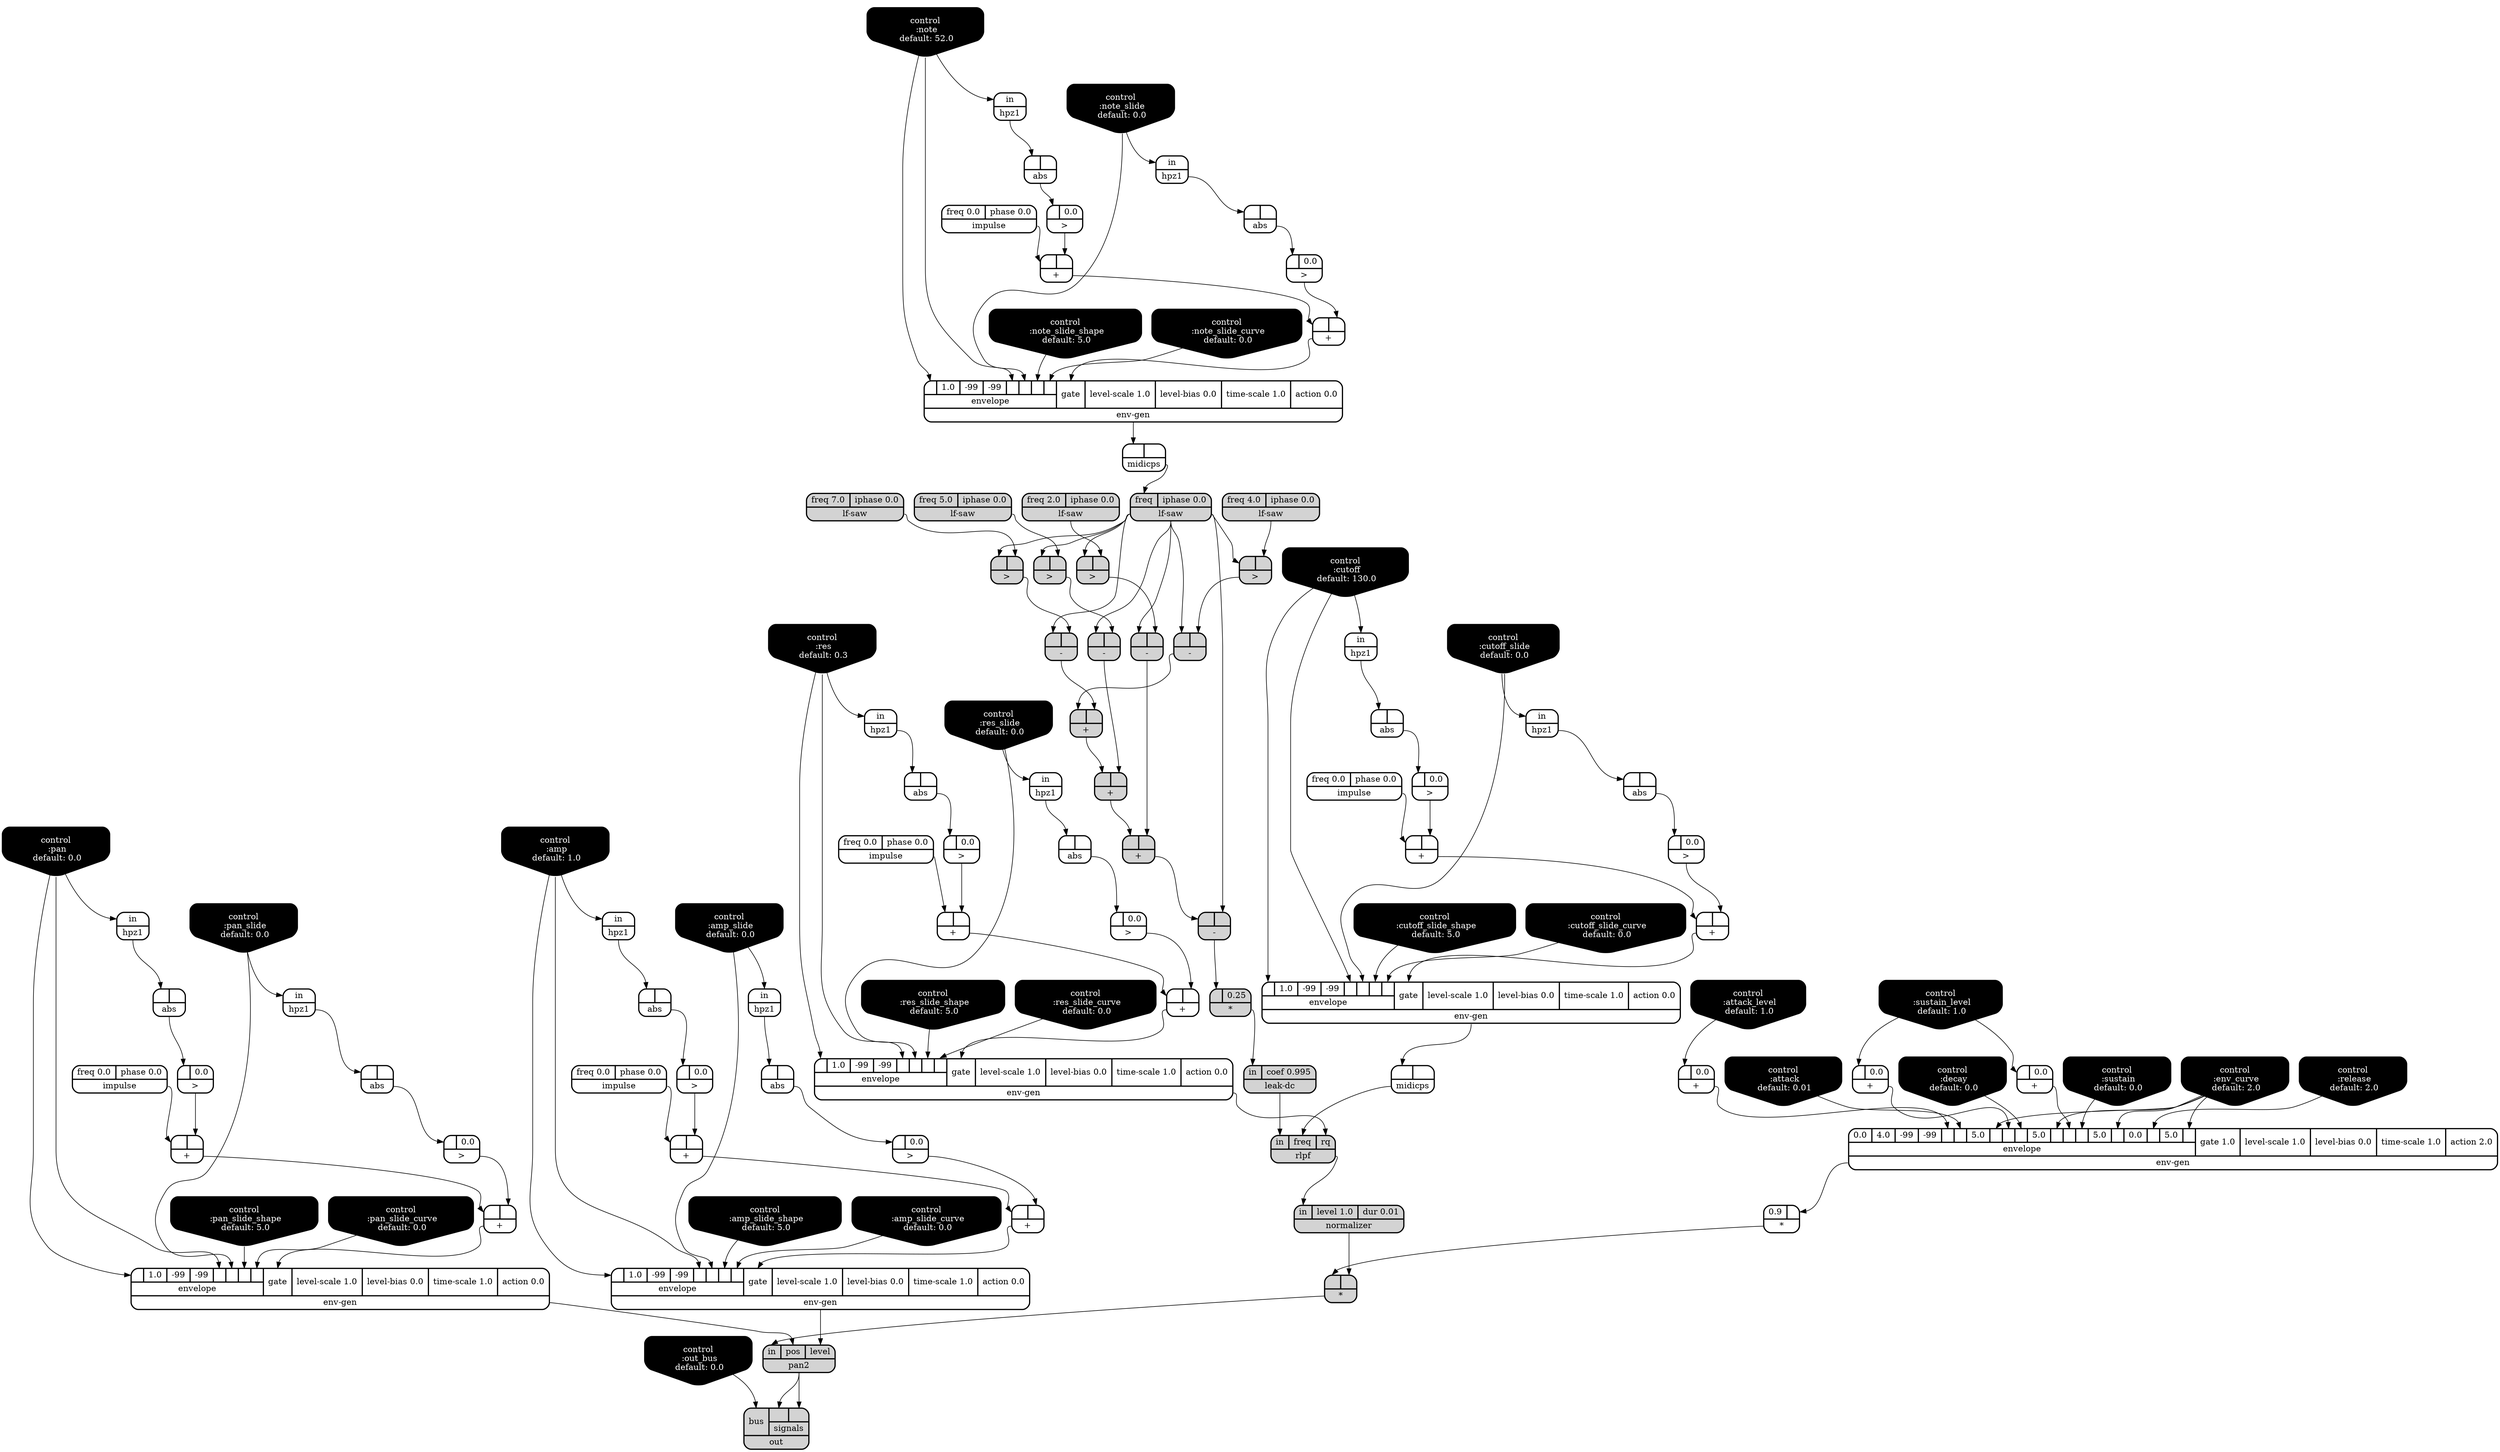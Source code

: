 digraph synthdef {
32 [label = "{{ <a> 0.9|<b> } |<__UG_NAME__>* }" style="bold, rounded" shape=record rankdir=LR];
61 [label = "{{ <a> |<b> 0.25} |<__UG_NAME__>* }" style="filled, bold, rounded"  shape=record rankdir=LR];
86 [label = "{{ <a> |<b> } |<__UG_NAME__>* }" style="filled, bold, rounded"  shape=record rankdir=LR];
28 [label = "{{ <a> |<b> 0.0} |<__UG_NAME__>+ }" style="bold, rounded" shape=record rankdir=LR];
29 [label = "{{ <a> |<b> 0.0} |<__UG_NAME__>+ }" style="bold, rounded" shape=record rankdir=LR];
30 [label = "{{ <a> |<b> 0.0} |<__UG_NAME__>+ }" style="bold, rounded" shape=record rankdir=LR];
37 [label = "{{ <a> |<b> } |<__UG_NAME__>+ }" style="bold, rounded" shape=record rankdir=LR];
41 [label = "{{ <a> |<b> } |<__UG_NAME__>+ }" style="bold, rounded" shape=record rankdir=LR];
51 [label = "{{ <a> |<b> } |<__UG_NAME__>+ }" style="filled, bold, rounded"  shape=record rankdir=LR];
55 [label = "{{ <a> |<b> } |<__UG_NAME__>+ }" style="filled, bold, rounded"  shape=record rankdir=LR];
59 [label = "{{ <a> |<b> } |<__UG_NAME__>+ }" style="filled, bold, rounded"  shape=record rankdir=LR];
67 [label = "{{ <a> |<b> } |<__UG_NAME__>+ }" style="bold, rounded" shape=record rankdir=LR];
71 [label = "{{ <a> |<b> } |<__UG_NAME__>+ }" style="bold, rounded" shape=record rankdir=LR];
78 [label = "{{ <a> |<b> } |<__UG_NAME__>+ }" style="bold, rounded" shape=record rankdir=LR];
82 [label = "{{ <a> |<b> } |<__UG_NAME__>+ }" style="bold, rounded" shape=record rankdir=LR];
93 [label = "{{ <a> |<b> } |<__UG_NAME__>+ }" style="bold, rounded" shape=record rankdir=LR];
97 [label = "{{ <a> |<b> } |<__UG_NAME__>+ }" style="bold, rounded" shape=record rankdir=LR];
104 [label = "{{ <a> |<b> } |<__UG_NAME__>+ }" style="bold, rounded" shape=record rankdir=LR];
105 [label = "{{ <a> |<b> } |<__UG_NAME__>+ }" style="bold, rounded" shape=record rankdir=LR];
47 [label = "{{ <a> |<b> } |<__UG_NAME__>- }" style="filled, bold, rounded"  shape=record rankdir=LR];
50 [label = "{{ <a> |<b> } |<__UG_NAME__>- }" style="filled, bold, rounded"  shape=record rankdir=LR];
54 [label = "{{ <a> |<b> } |<__UG_NAME__>- }" style="filled, bold, rounded"  shape=record rankdir=LR];
58 [label = "{{ <a> |<b> } |<__UG_NAME__>- }" style="filled, bold, rounded"  shape=record rankdir=LR];
60 [label = "{{ <a> |<b> } |<__UG_NAME__>- }" style="filled, bold, rounded"  shape=record rankdir=LR];
36 [label = "{{ <a> |<b> 0.0} |<__UG_NAME__>\> }" style="bold, rounded" shape=record rankdir=LR];
40 [label = "{{ <a> |<b> 0.0} |<__UG_NAME__>\> }" style="bold, rounded" shape=record rankdir=LR];
46 [label = "{{ <a> |<b> } |<__UG_NAME__>\> }" style="filled, bold, rounded"  shape=record rankdir=LR];
49 [label = "{{ <a> |<b> } |<__UG_NAME__>\> }" style="filled, bold, rounded"  shape=record rankdir=LR];
53 [label = "{{ <a> |<b> } |<__UG_NAME__>\> }" style="filled, bold, rounded"  shape=record rankdir=LR];
57 [label = "{{ <a> |<b> } |<__UG_NAME__>\> }" style="filled, bold, rounded"  shape=record rankdir=LR];
66 [label = "{{ <a> |<b> 0.0} |<__UG_NAME__>\> }" style="bold, rounded" shape=record rankdir=LR];
70 [label = "{{ <a> |<b> 0.0} |<__UG_NAME__>\> }" style="bold, rounded" shape=record rankdir=LR];
77 [label = "{{ <a> |<b> 0.0} |<__UG_NAME__>\> }" style="bold, rounded" shape=record rankdir=LR];
81 [label = "{{ <a> |<b> 0.0} |<__UG_NAME__>\> }" style="bold, rounded" shape=record rankdir=LR];
92 [label = "{{ <a> |<b> 0.0} |<__UG_NAME__>\> }" style="bold, rounded" shape=record rankdir=LR];
96 [label = "{{ <a> |<b> 0.0} |<__UG_NAME__>\> }" style="bold, rounded" shape=record rankdir=LR];
99 [label = "{{ <a> |<b> 0.0} |<__UG_NAME__>\> }" style="bold, rounded" shape=record rankdir=LR];
103 [label = "{{ <a> |<b> 0.0} |<__UG_NAME__>\> }" style="bold, rounded" shape=record rankdir=LR];
35 [label = "{{ <a> |<b> } |<__UG_NAME__>abs }" style="bold, rounded" shape=record rankdir=LR];
39 [label = "{{ <a> |<b> } |<__UG_NAME__>abs }" style="bold, rounded" shape=record rankdir=LR];
65 [label = "{{ <a> |<b> } |<__UG_NAME__>abs }" style="bold, rounded" shape=record rankdir=LR];
69 [label = "{{ <a> |<b> } |<__UG_NAME__>abs }" style="bold, rounded" shape=record rankdir=LR];
76 [label = "{{ <a> |<b> } |<__UG_NAME__>abs }" style="bold, rounded" shape=record rankdir=LR];
80 [label = "{{ <a> |<b> } |<__UG_NAME__>abs }" style="bold, rounded" shape=record rankdir=LR];
88 [label = "{{ <a> |<b> } |<__UG_NAME__>abs }" style="bold, rounded" shape=record rankdir=LR];
91 [label = "{{ <a> |<b> } |<__UG_NAME__>abs }" style="bold, rounded" shape=record rankdir=LR];
95 [label = "{{ <a> |<b> } |<__UG_NAME__>abs }" style="bold, rounded" shape=record rankdir=LR];
102 [label = "{{ <a> |<b> } |<__UG_NAME__>abs }" style="bold, rounded" shape=record rankdir=LR];
0 [label = "control
 :note
 default: 52.0" shape=invhouse style="rounded, filled, bold" fillcolor=black fontcolor=white ]; 
1 [label = "control
 :note_slide
 default: 0.0" shape=invhouse style="rounded, filled, bold" fillcolor=black fontcolor=white ]; 
2 [label = "control
 :note_slide_shape
 default: 5.0" shape=invhouse style="rounded, filled, bold" fillcolor=black fontcolor=white ]; 
3 [label = "control
 :note_slide_curve
 default: 0.0" shape=invhouse style="rounded, filled, bold" fillcolor=black fontcolor=white ]; 
4 [label = "control
 :amp
 default: 1.0" shape=invhouse style="rounded, filled, bold" fillcolor=black fontcolor=white ]; 
5 [label = "control
 :amp_slide
 default: 0.0" shape=invhouse style="rounded, filled, bold" fillcolor=black fontcolor=white ]; 
6 [label = "control
 :amp_slide_shape
 default: 5.0" shape=invhouse style="rounded, filled, bold" fillcolor=black fontcolor=white ]; 
7 [label = "control
 :amp_slide_curve
 default: 0.0" shape=invhouse style="rounded, filled, bold" fillcolor=black fontcolor=white ]; 
8 [label = "control
 :pan
 default: 0.0" shape=invhouse style="rounded, filled, bold" fillcolor=black fontcolor=white ]; 
9 [label = "control
 :pan_slide
 default: 0.0" shape=invhouse style="rounded, filled, bold" fillcolor=black fontcolor=white ]; 
10 [label = "control
 :pan_slide_shape
 default: 5.0" shape=invhouse style="rounded, filled, bold" fillcolor=black fontcolor=white ]; 
11 [label = "control
 :pan_slide_curve
 default: 0.0" shape=invhouse style="rounded, filled, bold" fillcolor=black fontcolor=white ]; 
12 [label = "control
 :attack
 default: 0.01" shape=invhouse style="rounded, filled, bold" fillcolor=black fontcolor=white ]; 
13 [label = "control
 :decay
 default: 0.0" shape=invhouse style="rounded, filled, bold" fillcolor=black fontcolor=white ]; 
14 [label = "control
 :sustain
 default: 0.0" shape=invhouse style="rounded, filled, bold" fillcolor=black fontcolor=white ]; 
15 [label = "control
 :release
 default: 2.0" shape=invhouse style="rounded, filled, bold" fillcolor=black fontcolor=white ]; 
16 [label = "control
 :attack_level
 default: 1.0" shape=invhouse style="rounded, filled, bold" fillcolor=black fontcolor=white ]; 
17 [label = "control
 :sustain_level
 default: 1.0" shape=invhouse style="rounded, filled, bold" fillcolor=black fontcolor=white ]; 
18 [label = "control
 :env_curve
 default: 2.0" shape=invhouse style="rounded, filled, bold" fillcolor=black fontcolor=white ]; 
19 [label = "control
 :cutoff
 default: 130.0" shape=invhouse style="rounded, filled, bold" fillcolor=black fontcolor=white ]; 
20 [label = "control
 :cutoff_slide
 default: 0.0" shape=invhouse style="rounded, filled, bold" fillcolor=black fontcolor=white ]; 
21 [label = "control
 :cutoff_slide_shape
 default: 5.0" shape=invhouse style="rounded, filled, bold" fillcolor=black fontcolor=white ]; 
22 [label = "control
 :cutoff_slide_curve
 default: 0.0" shape=invhouse style="rounded, filled, bold" fillcolor=black fontcolor=white ]; 
23 [label = "control
 :res
 default: 0.3" shape=invhouse style="rounded, filled, bold" fillcolor=black fontcolor=white ]; 
24 [label = "control
 :res_slide
 default: 0.0" shape=invhouse style="rounded, filled, bold" fillcolor=black fontcolor=white ]; 
25 [label = "control
 :res_slide_shape
 default: 5.0" shape=invhouse style="rounded, filled, bold" fillcolor=black fontcolor=white ]; 
26 [label = "control
 :res_slide_curve
 default: 0.0" shape=invhouse style="rounded, filled, bold" fillcolor=black fontcolor=white ]; 
27 [label = "control
 :out_bus
 default: 0.0" shape=invhouse style="rounded, filled, bold" fillcolor=black fontcolor=white ]; 
31 [label = "{{ {{0.0|4.0|-99|-99|<envelope___binary____op____u____gen___4>|<envelope___control___5>|5.0|<envelope___control___7>|<envelope___binary____op____u____gen___8>|<envelope___control___9>|5.0|<envelope___control___11>|<envelope___binary____op____u____gen___12>|<envelope___control___13>|5.0|<envelope___control___15>|0.0|<envelope___control___17>|5.0|<envelope___control___19>}|envelope}|<gate> gate 1.0|<level____scale> level-scale 1.0|<level____bias> level-bias 0.0|<time____scale> time-scale 1.0|<action> action 2.0} |<__UG_NAME__>env-gen }" style="bold, rounded" shape=record rankdir=LR];
42 [label = "{{ {{<envelope___control___0>|1.0|-99|-99|<envelope___control___4>|<envelope___control___5>|<envelope___control___6>|<envelope___control___7>}|envelope}|<gate> gate|<level____scale> level-scale 1.0|<level____bias> level-bias 0.0|<time____scale> time-scale 1.0|<action> action 0.0} |<__UG_NAME__>env-gen }" style="bold, rounded" shape=record rankdir=LR];
72 [label = "{{ {{<envelope___control___0>|1.0|-99|-99|<envelope___control___4>|<envelope___control___5>|<envelope___control___6>|<envelope___control___7>}|envelope}|<gate> gate|<level____scale> level-scale 1.0|<level____bias> level-bias 0.0|<time____scale> time-scale 1.0|<action> action 0.0} |<__UG_NAME__>env-gen }" style="bold, rounded" shape=record rankdir=LR];
83 [label = "{{ {{<envelope___control___0>|1.0|-99|-99|<envelope___control___4>|<envelope___control___5>|<envelope___control___6>|<envelope___control___7>}|envelope}|<gate> gate|<level____scale> level-scale 1.0|<level____bias> level-bias 0.0|<time____scale> time-scale 1.0|<action> action 0.0} |<__UG_NAME__>env-gen }" style="bold, rounded" shape=record rankdir=LR];
98 [label = "{{ {{<envelope___control___0>|1.0|-99|-99|<envelope___control___4>|<envelope___control___5>|<envelope___control___6>|<envelope___control___7>}|envelope}|<gate> gate|<level____scale> level-scale 1.0|<level____bias> level-bias 0.0|<time____scale> time-scale 1.0|<action> action 0.0} |<__UG_NAME__>env-gen }" style="bold, rounded" shape=record rankdir=LR];
106 [label = "{{ {{<envelope___control___0>|1.0|-99|-99|<envelope___control___4>|<envelope___control___5>|<envelope___control___6>|<envelope___control___7>}|envelope}|<gate> gate|<level____scale> level-scale 1.0|<level____bias> level-bias 0.0|<time____scale> time-scale 1.0|<action> action 0.0} |<__UG_NAME__>env-gen }" style="bold, rounded" shape=record rankdir=LR];
34 [label = "{{ <in> in} |<__UG_NAME__>hpz1 }" style="bold, rounded" shape=record rankdir=LR];
38 [label = "{{ <in> in} |<__UG_NAME__>hpz1 }" style="bold, rounded" shape=record rankdir=LR];
64 [label = "{{ <in> in} |<__UG_NAME__>hpz1 }" style="bold, rounded" shape=record rankdir=LR];
68 [label = "{{ <in> in} |<__UG_NAME__>hpz1 }" style="bold, rounded" shape=record rankdir=LR];
75 [label = "{{ <in> in} |<__UG_NAME__>hpz1 }" style="bold, rounded" shape=record rankdir=LR];
79 [label = "{{ <in> in} |<__UG_NAME__>hpz1 }" style="bold, rounded" shape=record rankdir=LR];
87 [label = "{{ <in> in} |<__UG_NAME__>hpz1 }" style="bold, rounded" shape=record rankdir=LR];
90 [label = "{{ <in> in} |<__UG_NAME__>hpz1 }" style="bold, rounded" shape=record rankdir=LR];
94 [label = "{{ <in> in} |<__UG_NAME__>hpz1 }" style="bold, rounded" shape=record rankdir=LR];
101 [label = "{{ <in> in} |<__UG_NAME__>hpz1 }" style="bold, rounded" shape=record rankdir=LR];
33 [label = "{{ <freq> freq 0.0|<phase> phase 0.0} |<__UG_NAME__>impulse }" style="bold, rounded" shape=record rankdir=LR];
63 [label = "{{ <freq> freq 0.0|<phase> phase 0.0} |<__UG_NAME__>impulse }" style="bold, rounded" shape=record rankdir=LR];
74 [label = "{{ <freq> freq 0.0|<phase> phase 0.0} |<__UG_NAME__>impulse }" style="bold, rounded" shape=record rankdir=LR];
89 [label = "{{ <freq> freq 0.0|<phase> phase 0.0} |<__UG_NAME__>impulse }" style="bold, rounded" shape=record rankdir=LR];
100 [label = "{{ <freq> freq 0.0|<phase> phase 0.0} |<__UG_NAME__>impulse }" style="bold, rounded" shape=record rankdir=LR];
62 [label = "{{ <in> in|<coef> coef 0.995} |<__UG_NAME__>leak-dc }" style="filled, bold, rounded"  shape=record rankdir=LR];
44 [label = "{{ <freq> freq|<iphase> iphase 0.0} |<__UG_NAME__>lf-saw }" style="filled, bold, rounded"  shape=record rankdir=LR];
45 [label = "{{ <freq> freq 4.0|<iphase> iphase 0.0} |<__UG_NAME__>lf-saw }" style="filled, bold, rounded"  shape=record rankdir=LR];
48 [label = "{{ <freq> freq 7.0|<iphase> iphase 0.0} |<__UG_NAME__>lf-saw }" style="filled, bold, rounded"  shape=record rankdir=LR];
52 [label = "{{ <freq> freq 5.0|<iphase> iphase 0.0} |<__UG_NAME__>lf-saw }" style="filled, bold, rounded"  shape=record rankdir=LR];
56 [label = "{{ <freq> freq 2.0|<iphase> iphase 0.0} |<__UG_NAME__>lf-saw }" style="filled, bold, rounded"  shape=record rankdir=LR];
43 [label = "{{ <a> |<b> } |<__UG_NAME__>midicps }" style="bold, rounded" shape=record rankdir=LR];
73 [label = "{{ <a> |<b> } |<__UG_NAME__>midicps }" style="bold, rounded" shape=record rankdir=LR];
85 [label = "{{ <in> in|<level> level 1.0|<dur> dur 0.01} |<__UG_NAME__>normalizer }" style="filled, bold, rounded"  shape=record rankdir=LR];
108 [label = "{{ <bus> bus|{{<signals___pan2___0>|<signals___pan2___1>}|signals}} |<__UG_NAME__>out }" style="filled, bold, rounded"  shape=record rankdir=LR];
107 [label = "{{ <in> in|<pos> pos|<level> level} |<__UG_NAME__>pan2 }" style="filled, bold, rounded"  shape=record rankdir=LR];
84 [label = "{{ <in> in|<freq> freq|<rq> rq} |<__UG_NAME__>rlpf }" style="filled, bold, rounded"  shape=record rankdir=LR];

31:__UG_NAME__ -> 32:b ;
60:__UG_NAME__ -> 61:a ;
85:__UG_NAME__ -> 86:b ;
32:__UG_NAME__ -> 86:a ;
16:__UG_NAME__ -> 28:a ;
17:__UG_NAME__ -> 29:a ;
17:__UG_NAME__ -> 30:a ;
36:__UG_NAME__ -> 37:b ;
33:__UG_NAME__ -> 37:a ;
40:__UG_NAME__ -> 41:b ;
37:__UG_NAME__ -> 41:a ;
50:__UG_NAME__ -> 51:b ;
47:__UG_NAME__ -> 51:a ;
54:__UG_NAME__ -> 55:b ;
51:__UG_NAME__ -> 55:a ;
58:__UG_NAME__ -> 59:b ;
55:__UG_NAME__ -> 59:a ;
66:__UG_NAME__ -> 67:b ;
63:__UG_NAME__ -> 67:a ;
70:__UG_NAME__ -> 71:b ;
67:__UG_NAME__ -> 71:a ;
77:__UG_NAME__ -> 78:b ;
74:__UG_NAME__ -> 78:a ;
81:__UG_NAME__ -> 82:b ;
78:__UG_NAME__ -> 82:a ;
92:__UG_NAME__ -> 93:b ;
89:__UG_NAME__ -> 93:a ;
96:__UG_NAME__ -> 97:b ;
93:__UG_NAME__ -> 97:a ;
103:__UG_NAME__ -> 104:b ;
100:__UG_NAME__ -> 104:a ;
99:__UG_NAME__ -> 105:b ;
104:__UG_NAME__ -> 105:a ;
46:__UG_NAME__ -> 47:b ;
44:__UG_NAME__ -> 47:a ;
49:__UG_NAME__ -> 50:b ;
44:__UG_NAME__ -> 50:a ;
53:__UG_NAME__ -> 54:b ;
44:__UG_NAME__ -> 54:a ;
57:__UG_NAME__ -> 58:b ;
44:__UG_NAME__ -> 58:a ;
44:__UG_NAME__ -> 60:b ;
59:__UG_NAME__ -> 60:a ;
35:__UG_NAME__ -> 36:a ;
39:__UG_NAME__ -> 40:a ;
45:__UG_NAME__ -> 46:b ;
44:__UG_NAME__ -> 46:a ;
48:__UG_NAME__ -> 49:b ;
44:__UG_NAME__ -> 49:a ;
52:__UG_NAME__ -> 53:b ;
44:__UG_NAME__ -> 53:a ;
56:__UG_NAME__ -> 57:b ;
44:__UG_NAME__ -> 57:a ;
65:__UG_NAME__ -> 66:a ;
69:__UG_NAME__ -> 70:a ;
76:__UG_NAME__ -> 77:a ;
80:__UG_NAME__ -> 81:a ;
91:__UG_NAME__ -> 92:a ;
95:__UG_NAME__ -> 96:a ;
88:__UG_NAME__ -> 99:a ;
102:__UG_NAME__ -> 103:a ;
34:__UG_NAME__ -> 35:a ;
38:__UG_NAME__ -> 39:a ;
64:__UG_NAME__ -> 65:a ;
68:__UG_NAME__ -> 69:a ;
75:__UG_NAME__ -> 76:a ;
79:__UG_NAME__ -> 80:a ;
87:__UG_NAME__ -> 88:a ;
90:__UG_NAME__ -> 91:a ;
94:__UG_NAME__ -> 95:a ;
101:__UG_NAME__ -> 102:a ;
28:__UG_NAME__ -> 31:envelope___binary____op____u____gen___4 ;
12:__UG_NAME__ -> 31:envelope___control___5 ;
18:__UG_NAME__ -> 31:envelope___control___7 ;
29:__UG_NAME__ -> 31:envelope___binary____op____u____gen___8 ;
13:__UG_NAME__ -> 31:envelope___control___9 ;
18:__UG_NAME__ -> 31:envelope___control___11 ;
30:__UG_NAME__ -> 31:envelope___binary____op____u____gen___12 ;
14:__UG_NAME__ -> 31:envelope___control___13 ;
18:__UG_NAME__ -> 31:envelope___control___15 ;
15:__UG_NAME__ -> 31:envelope___control___17 ;
18:__UG_NAME__ -> 31:envelope___control___19 ;
41:__UG_NAME__ -> 42:gate ;
0:__UG_NAME__ -> 42:envelope___control___0 ;
0:__UG_NAME__ -> 42:envelope___control___4 ;
1:__UG_NAME__ -> 42:envelope___control___5 ;
2:__UG_NAME__ -> 42:envelope___control___6 ;
3:__UG_NAME__ -> 42:envelope___control___7 ;
71:__UG_NAME__ -> 72:gate ;
19:__UG_NAME__ -> 72:envelope___control___0 ;
19:__UG_NAME__ -> 72:envelope___control___4 ;
20:__UG_NAME__ -> 72:envelope___control___5 ;
21:__UG_NAME__ -> 72:envelope___control___6 ;
22:__UG_NAME__ -> 72:envelope___control___7 ;
82:__UG_NAME__ -> 83:gate ;
23:__UG_NAME__ -> 83:envelope___control___0 ;
23:__UG_NAME__ -> 83:envelope___control___4 ;
24:__UG_NAME__ -> 83:envelope___control___5 ;
25:__UG_NAME__ -> 83:envelope___control___6 ;
26:__UG_NAME__ -> 83:envelope___control___7 ;
97:__UG_NAME__ -> 98:gate ;
8:__UG_NAME__ -> 98:envelope___control___0 ;
8:__UG_NAME__ -> 98:envelope___control___4 ;
9:__UG_NAME__ -> 98:envelope___control___5 ;
10:__UG_NAME__ -> 98:envelope___control___6 ;
11:__UG_NAME__ -> 98:envelope___control___7 ;
105:__UG_NAME__ -> 106:gate ;
4:__UG_NAME__ -> 106:envelope___control___0 ;
4:__UG_NAME__ -> 106:envelope___control___4 ;
5:__UG_NAME__ -> 106:envelope___control___5 ;
6:__UG_NAME__ -> 106:envelope___control___6 ;
7:__UG_NAME__ -> 106:envelope___control___7 ;
0:__UG_NAME__ -> 34:in ;
1:__UG_NAME__ -> 38:in ;
19:__UG_NAME__ -> 64:in ;
20:__UG_NAME__ -> 68:in ;
23:__UG_NAME__ -> 75:in ;
24:__UG_NAME__ -> 79:in ;
5:__UG_NAME__ -> 87:in ;
8:__UG_NAME__ -> 90:in ;
9:__UG_NAME__ -> 94:in ;
4:__UG_NAME__ -> 101:in ;
61:__UG_NAME__ -> 62:in ;
43:__UG_NAME__ -> 44:freq ;
42:__UG_NAME__ -> 43:a ;
72:__UG_NAME__ -> 73:a ;
84:__UG_NAME__ -> 85:in ;
107:__UG_NAME__ -> 108:signals___pan2___0 ;
107:__UG_NAME__ -> 108:signals___pan2___1 ;
27:__UG_NAME__ -> 108:bus ;
106:__UG_NAME__ -> 107:level ;
98:__UG_NAME__ -> 107:pos ;
86:__UG_NAME__ -> 107:in ;
83:__UG_NAME__ -> 84:rq ;
73:__UG_NAME__ -> 84:freq ;
62:__UG_NAME__ -> 84:in ;

}